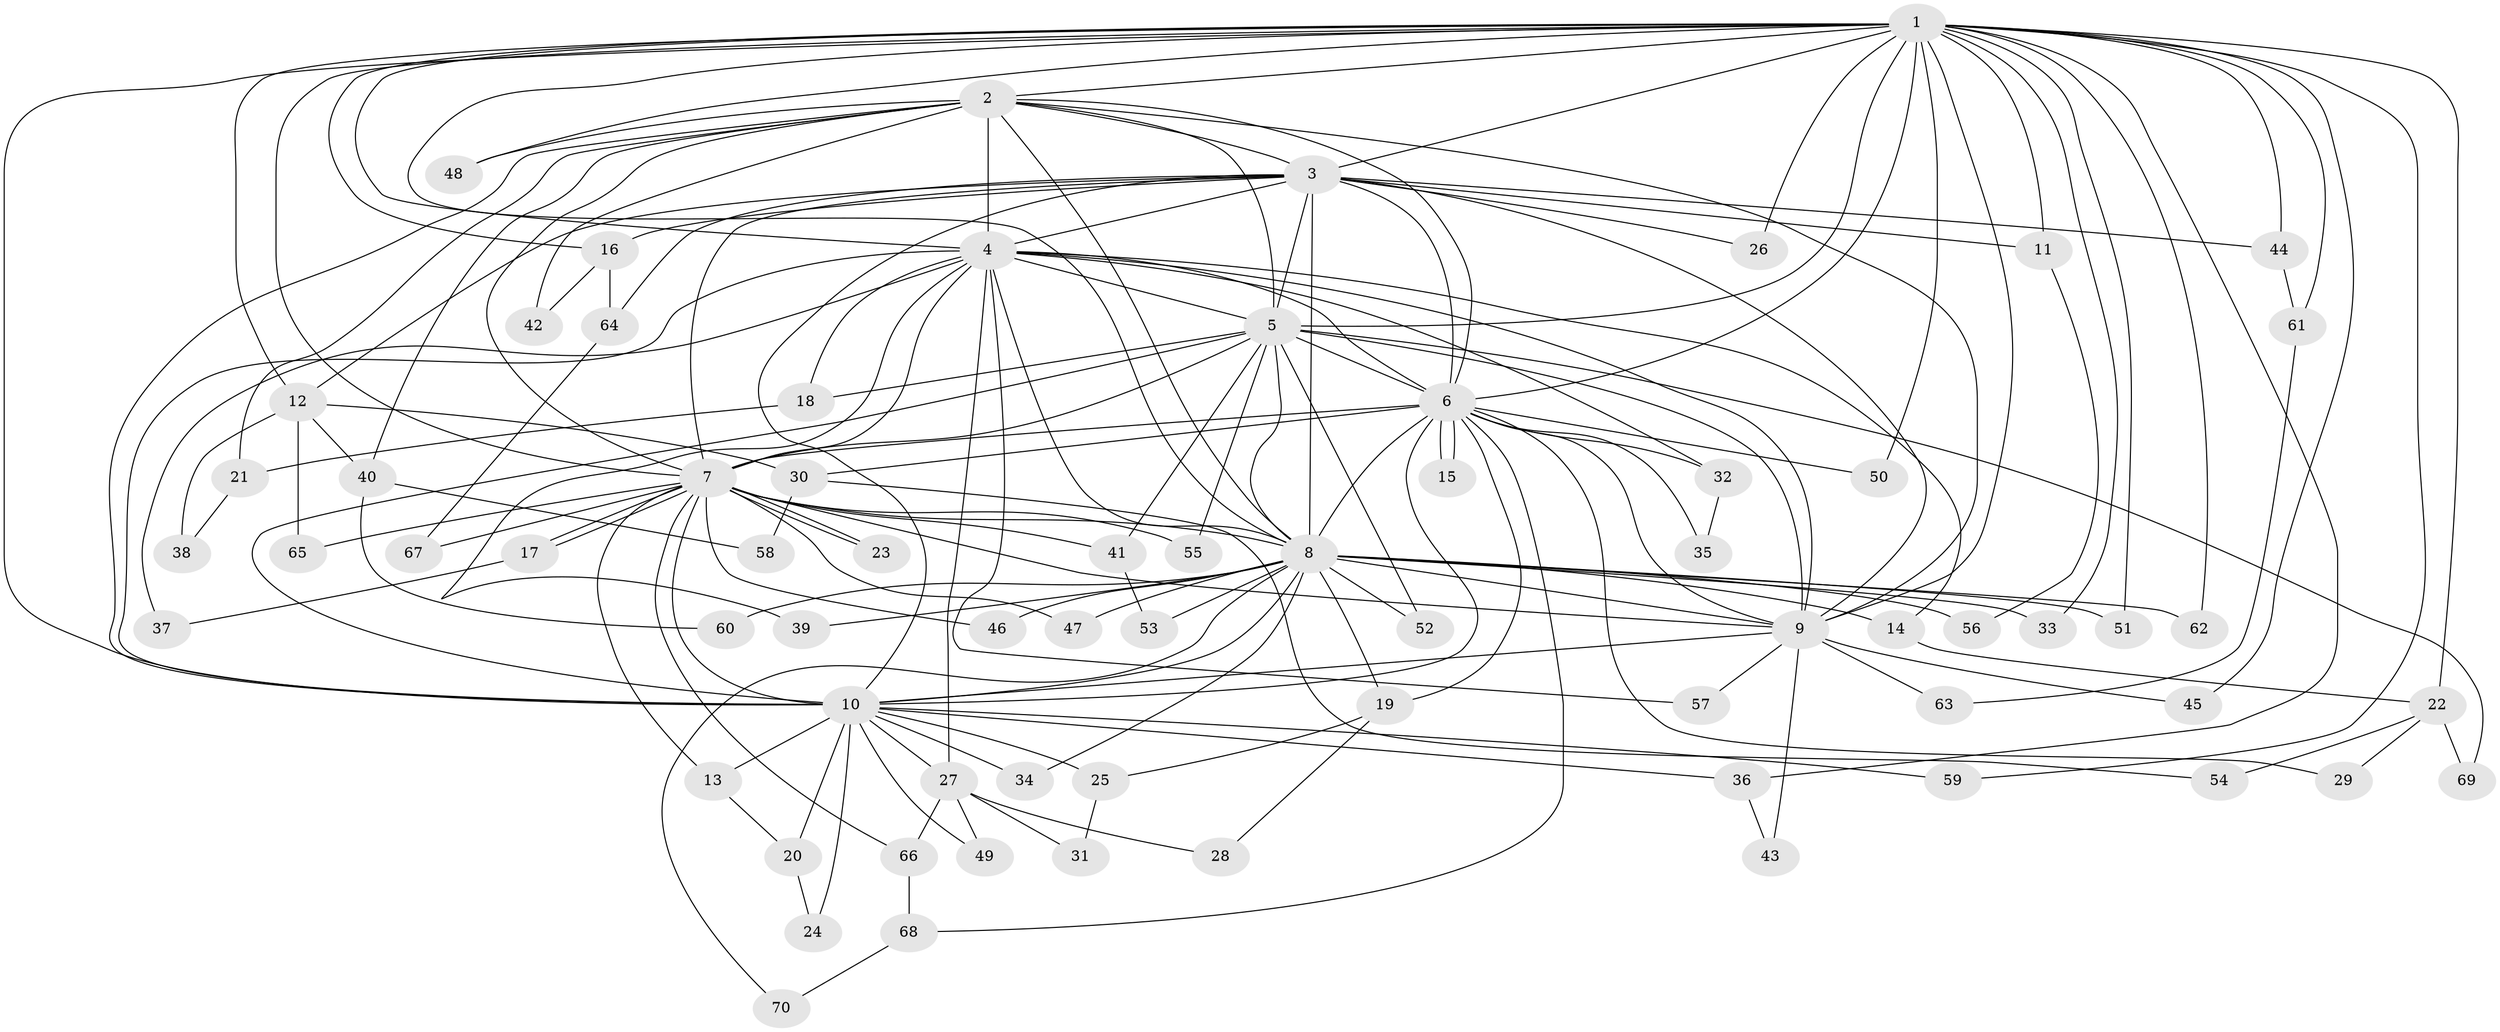 // Generated by graph-tools (version 1.1) at 2025/49/03/09/25 03:49:40]
// undirected, 70 vertices, 165 edges
graph export_dot {
graph [start="1"]
  node [color=gray90,style=filled];
  1;
  2;
  3;
  4;
  5;
  6;
  7;
  8;
  9;
  10;
  11;
  12;
  13;
  14;
  15;
  16;
  17;
  18;
  19;
  20;
  21;
  22;
  23;
  24;
  25;
  26;
  27;
  28;
  29;
  30;
  31;
  32;
  33;
  34;
  35;
  36;
  37;
  38;
  39;
  40;
  41;
  42;
  43;
  44;
  45;
  46;
  47;
  48;
  49;
  50;
  51;
  52;
  53;
  54;
  55;
  56;
  57;
  58;
  59;
  60;
  61;
  62;
  63;
  64;
  65;
  66;
  67;
  68;
  69;
  70;
  1 -- 2;
  1 -- 3;
  1 -- 4;
  1 -- 5;
  1 -- 6;
  1 -- 7;
  1 -- 8;
  1 -- 9;
  1 -- 10;
  1 -- 11;
  1 -- 12;
  1 -- 16;
  1 -- 22;
  1 -- 26;
  1 -- 33;
  1 -- 36;
  1 -- 44;
  1 -- 45;
  1 -- 48;
  1 -- 50;
  1 -- 51;
  1 -- 59;
  1 -- 61;
  1 -- 62;
  2 -- 3;
  2 -- 4;
  2 -- 5;
  2 -- 6;
  2 -- 7;
  2 -- 8;
  2 -- 9;
  2 -- 10;
  2 -- 21;
  2 -- 40;
  2 -- 42;
  2 -- 48;
  3 -- 4;
  3 -- 5;
  3 -- 6;
  3 -- 7;
  3 -- 8;
  3 -- 9;
  3 -- 10;
  3 -- 11;
  3 -- 12;
  3 -- 16;
  3 -- 26;
  3 -- 44;
  3 -- 64;
  4 -- 5;
  4 -- 6;
  4 -- 7;
  4 -- 8;
  4 -- 9;
  4 -- 10;
  4 -- 14;
  4 -- 18;
  4 -- 27;
  4 -- 32;
  4 -- 37;
  4 -- 39;
  4 -- 57;
  5 -- 6;
  5 -- 7;
  5 -- 8;
  5 -- 9;
  5 -- 10;
  5 -- 18;
  5 -- 41;
  5 -- 52;
  5 -- 55;
  5 -- 69;
  6 -- 7;
  6 -- 8;
  6 -- 9;
  6 -- 10;
  6 -- 15;
  6 -- 15;
  6 -- 19;
  6 -- 29;
  6 -- 30;
  6 -- 32;
  6 -- 35;
  6 -- 50;
  6 -- 68;
  7 -- 8;
  7 -- 9;
  7 -- 10;
  7 -- 13;
  7 -- 17;
  7 -- 17;
  7 -- 23;
  7 -- 23;
  7 -- 41;
  7 -- 46;
  7 -- 47;
  7 -- 55;
  7 -- 65;
  7 -- 66;
  7 -- 67;
  8 -- 9;
  8 -- 10;
  8 -- 14;
  8 -- 19;
  8 -- 33;
  8 -- 34;
  8 -- 39;
  8 -- 46;
  8 -- 47;
  8 -- 51;
  8 -- 52;
  8 -- 53;
  8 -- 56;
  8 -- 60;
  8 -- 62;
  8 -- 70;
  9 -- 10;
  9 -- 43;
  9 -- 45;
  9 -- 57;
  9 -- 63;
  10 -- 13;
  10 -- 20;
  10 -- 24;
  10 -- 25;
  10 -- 27;
  10 -- 34;
  10 -- 36;
  10 -- 49;
  10 -- 59;
  11 -- 56;
  12 -- 30;
  12 -- 38;
  12 -- 40;
  12 -- 65;
  13 -- 20;
  14 -- 22;
  16 -- 42;
  16 -- 64;
  17 -- 37;
  18 -- 21;
  19 -- 25;
  19 -- 28;
  20 -- 24;
  21 -- 38;
  22 -- 29;
  22 -- 54;
  22 -- 69;
  25 -- 31;
  27 -- 28;
  27 -- 31;
  27 -- 49;
  27 -- 66;
  30 -- 54;
  30 -- 58;
  32 -- 35;
  36 -- 43;
  40 -- 58;
  40 -- 60;
  41 -- 53;
  44 -- 61;
  61 -- 63;
  64 -- 67;
  66 -- 68;
  68 -- 70;
}
